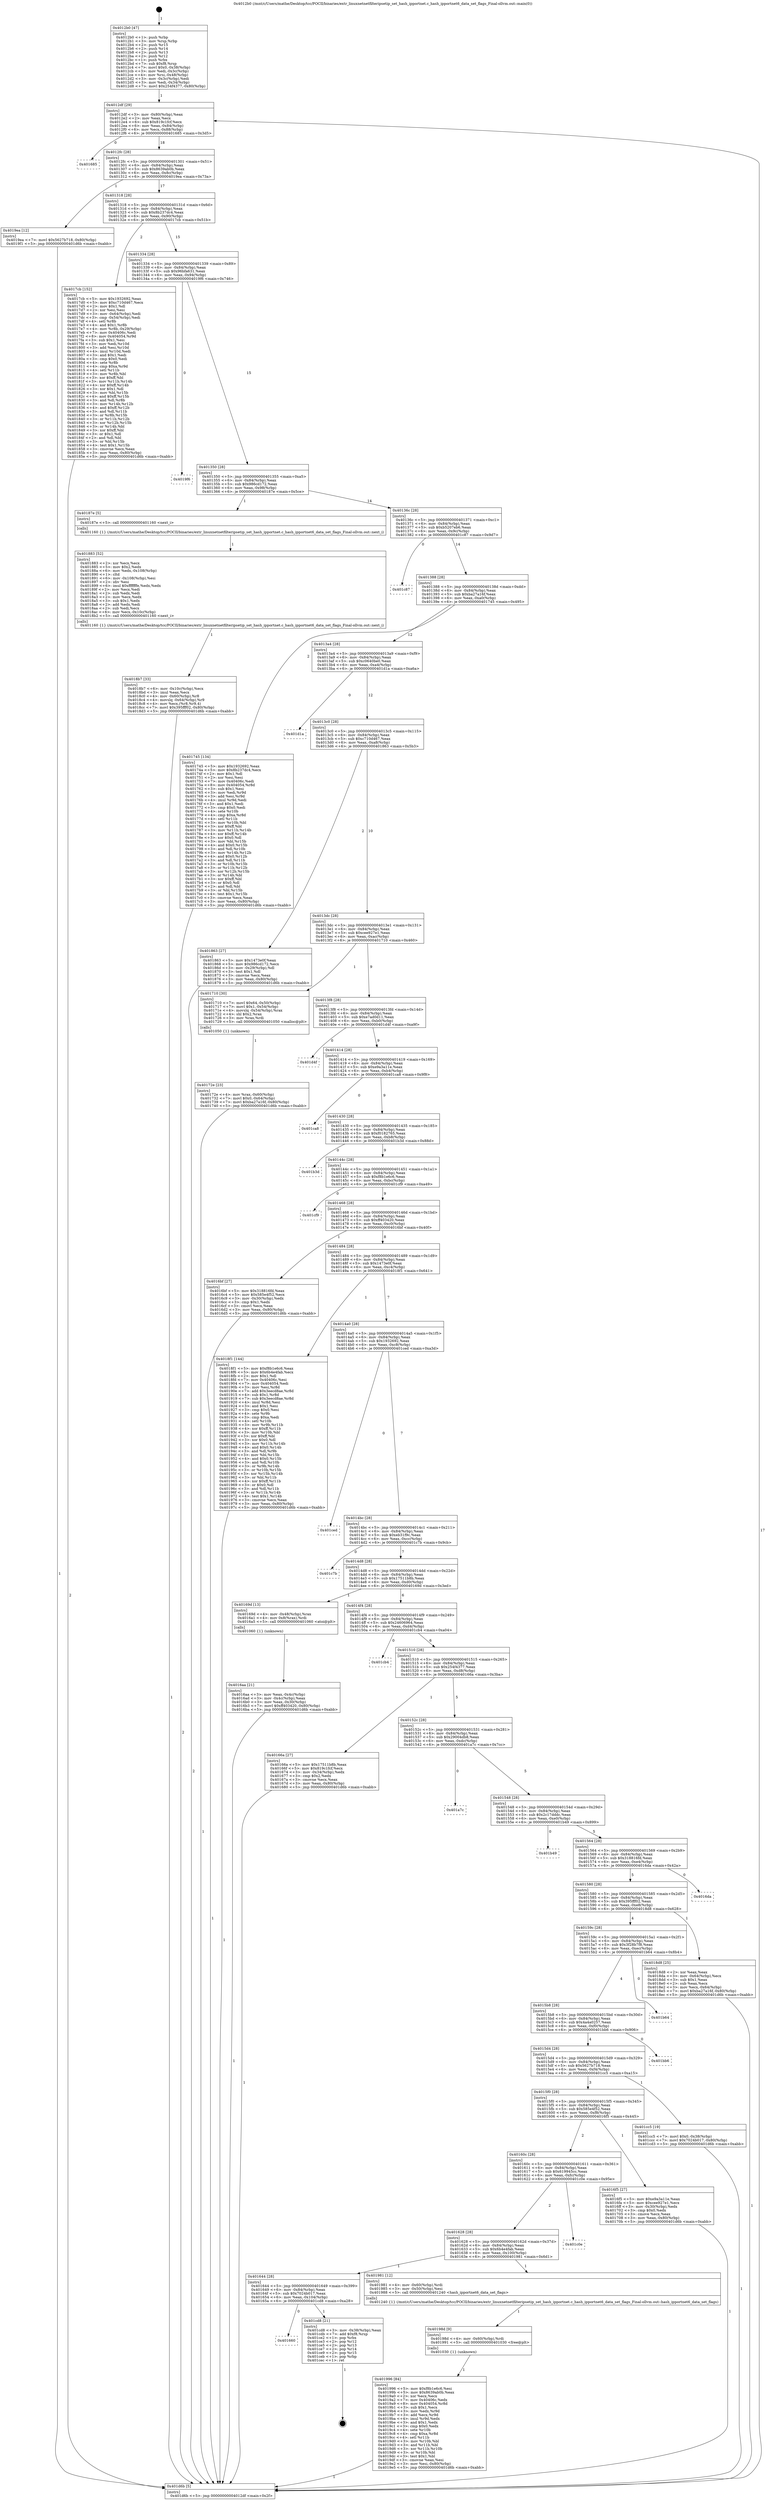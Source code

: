 digraph "0x4012b0" {
  label = "0x4012b0 (/mnt/c/Users/mathe/Desktop/tcc/POCII/binaries/extr_linuxnetnetfilteripsetip_set_hash_ipportnet.c_hash_ipportnet6_data_set_flags_Final-ollvm.out::main(0))"
  labelloc = "t"
  node[shape=record]

  Entry [label="",width=0.3,height=0.3,shape=circle,fillcolor=black,style=filled]
  "0x4012df" [label="{
     0x4012df [29]\l
     | [instrs]\l
     &nbsp;&nbsp;0x4012df \<+3\>: mov -0x80(%rbp),%eax\l
     &nbsp;&nbsp;0x4012e2 \<+2\>: mov %eax,%ecx\l
     &nbsp;&nbsp;0x4012e4 \<+6\>: sub $0x819c1fcf,%ecx\l
     &nbsp;&nbsp;0x4012ea \<+6\>: mov %eax,-0x84(%rbp)\l
     &nbsp;&nbsp;0x4012f0 \<+6\>: mov %ecx,-0x88(%rbp)\l
     &nbsp;&nbsp;0x4012f6 \<+6\>: je 0000000000401685 \<main+0x3d5\>\l
  }"]
  "0x401685" [label="{
     0x401685\l
  }", style=dashed]
  "0x4012fc" [label="{
     0x4012fc [28]\l
     | [instrs]\l
     &nbsp;&nbsp;0x4012fc \<+5\>: jmp 0000000000401301 \<main+0x51\>\l
     &nbsp;&nbsp;0x401301 \<+6\>: mov -0x84(%rbp),%eax\l
     &nbsp;&nbsp;0x401307 \<+5\>: sub $0x8639ab0b,%eax\l
     &nbsp;&nbsp;0x40130c \<+6\>: mov %eax,-0x8c(%rbp)\l
     &nbsp;&nbsp;0x401312 \<+6\>: je 00000000004019ea \<main+0x73a\>\l
  }"]
  Exit [label="",width=0.3,height=0.3,shape=circle,fillcolor=black,style=filled,peripheries=2]
  "0x4019ea" [label="{
     0x4019ea [12]\l
     | [instrs]\l
     &nbsp;&nbsp;0x4019ea \<+7\>: movl $0x5627b718,-0x80(%rbp)\l
     &nbsp;&nbsp;0x4019f1 \<+5\>: jmp 0000000000401d6b \<main+0xabb\>\l
  }"]
  "0x401318" [label="{
     0x401318 [28]\l
     | [instrs]\l
     &nbsp;&nbsp;0x401318 \<+5\>: jmp 000000000040131d \<main+0x6d\>\l
     &nbsp;&nbsp;0x40131d \<+6\>: mov -0x84(%rbp),%eax\l
     &nbsp;&nbsp;0x401323 \<+5\>: sub $0x8b237dc4,%eax\l
     &nbsp;&nbsp;0x401328 \<+6\>: mov %eax,-0x90(%rbp)\l
     &nbsp;&nbsp;0x40132e \<+6\>: je 00000000004017cb \<main+0x51b\>\l
  }"]
  "0x401660" [label="{
     0x401660\l
  }", style=dashed]
  "0x4017cb" [label="{
     0x4017cb [152]\l
     | [instrs]\l
     &nbsp;&nbsp;0x4017cb \<+5\>: mov $0x1932692,%eax\l
     &nbsp;&nbsp;0x4017d0 \<+5\>: mov $0xc710d467,%ecx\l
     &nbsp;&nbsp;0x4017d5 \<+2\>: mov $0x1,%dl\l
     &nbsp;&nbsp;0x4017d7 \<+2\>: xor %esi,%esi\l
     &nbsp;&nbsp;0x4017d9 \<+3\>: mov -0x64(%rbp),%edi\l
     &nbsp;&nbsp;0x4017dc \<+3\>: cmp -0x54(%rbp),%edi\l
     &nbsp;&nbsp;0x4017df \<+4\>: setl %r8b\l
     &nbsp;&nbsp;0x4017e3 \<+4\>: and $0x1,%r8b\l
     &nbsp;&nbsp;0x4017e7 \<+4\>: mov %r8b,-0x29(%rbp)\l
     &nbsp;&nbsp;0x4017eb \<+7\>: mov 0x40406c,%edi\l
     &nbsp;&nbsp;0x4017f2 \<+8\>: mov 0x404054,%r9d\l
     &nbsp;&nbsp;0x4017fa \<+3\>: sub $0x1,%esi\l
     &nbsp;&nbsp;0x4017fd \<+3\>: mov %edi,%r10d\l
     &nbsp;&nbsp;0x401800 \<+3\>: add %esi,%r10d\l
     &nbsp;&nbsp;0x401803 \<+4\>: imul %r10d,%edi\l
     &nbsp;&nbsp;0x401807 \<+3\>: and $0x1,%edi\l
     &nbsp;&nbsp;0x40180a \<+3\>: cmp $0x0,%edi\l
     &nbsp;&nbsp;0x40180d \<+4\>: sete %r8b\l
     &nbsp;&nbsp;0x401811 \<+4\>: cmp $0xa,%r9d\l
     &nbsp;&nbsp;0x401815 \<+4\>: setl %r11b\l
     &nbsp;&nbsp;0x401819 \<+3\>: mov %r8b,%bl\l
     &nbsp;&nbsp;0x40181c \<+3\>: xor $0xff,%bl\l
     &nbsp;&nbsp;0x40181f \<+3\>: mov %r11b,%r14b\l
     &nbsp;&nbsp;0x401822 \<+4\>: xor $0xff,%r14b\l
     &nbsp;&nbsp;0x401826 \<+3\>: xor $0x1,%dl\l
     &nbsp;&nbsp;0x401829 \<+3\>: mov %bl,%r15b\l
     &nbsp;&nbsp;0x40182c \<+4\>: and $0xff,%r15b\l
     &nbsp;&nbsp;0x401830 \<+3\>: and %dl,%r8b\l
     &nbsp;&nbsp;0x401833 \<+3\>: mov %r14b,%r12b\l
     &nbsp;&nbsp;0x401836 \<+4\>: and $0xff,%r12b\l
     &nbsp;&nbsp;0x40183a \<+3\>: and %dl,%r11b\l
     &nbsp;&nbsp;0x40183d \<+3\>: or %r8b,%r15b\l
     &nbsp;&nbsp;0x401840 \<+3\>: or %r11b,%r12b\l
     &nbsp;&nbsp;0x401843 \<+3\>: xor %r12b,%r15b\l
     &nbsp;&nbsp;0x401846 \<+3\>: or %r14b,%bl\l
     &nbsp;&nbsp;0x401849 \<+3\>: xor $0xff,%bl\l
     &nbsp;&nbsp;0x40184c \<+3\>: or $0x1,%dl\l
     &nbsp;&nbsp;0x40184f \<+2\>: and %dl,%bl\l
     &nbsp;&nbsp;0x401851 \<+3\>: or %bl,%r15b\l
     &nbsp;&nbsp;0x401854 \<+4\>: test $0x1,%r15b\l
     &nbsp;&nbsp;0x401858 \<+3\>: cmovne %ecx,%eax\l
     &nbsp;&nbsp;0x40185b \<+3\>: mov %eax,-0x80(%rbp)\l
     &nbsp;&nbsp;0x40185e \<+5\>: jmp 0000000000401d6b \<main+0xabb\>\l
  }"]
  "0x401334" [label="{
     0x401334 [28]\l
     | [instrs]\l
     &nbsp;&nbsp;0x401334 \<+5\>: jmp 0000000000401339 \<main+0x89\>\l
     &nbsp;&nbsp;0x401339 \<+6\>: mov -0x84(%rbp),%eax\l
     &nbsp;&nbsp;0x40133f \<+5\>: sub $0x96bfa631,%eax\l
     &nbsp;&nbsp;0x401344 \<+6\>: mov %eax,-0x94(%rbp)\l
     &nbsp;&nbsp;0x40134a \<+6\>: je 00000000004019f6 \<main+0x746\>\l
  }"]
  "0x401cd8" [label="{
     0x401cd8 [21]\l
     | [instrs]\l
     &nbsp;&nbsp;0x401cd8 \<+3\>: mov -0x38(%rbp),%eax\l
     &nbsp;&nbsp;0x401cdb \<+7\>: add $0xf8,%rsp\l
     &nbsp;&nbsp;0x401ce2 \<+1\>: pop %rbx\l
     &nbsp;&nbsp;0x401ce3 \<+2\>: pop %r12\l
     &nbsp;&nbsp;0x401ce5 \<+2\>: pop %r13\l
     &nbsp;&nbsp;0x401ce7 \<+2\>: pop %r14\l
     &nbsp;&nbsp;0x401ce9 \<+2\>: pop %r15\l
     &nbsp;&nbsp;0x401ceb \<+1\>: pop %rbp\l
     &nbsp;&nbsp;0x401cec \<+1\>: ret\l
  }"]
  "0x4019f6" [label="{
     0x4019f6\l
  }", style=dashed]
  "0x401350" [label="{
     0x401350 [28]\l
     | [instrs]\l
     &nbsp;&nbsp;0x401350 \<+5\>: jmp 0000000000401355 \<main+0xa5\>\l
     &nbsp;&nbsp;0x401355 \<+6\>: mov -0x84(%rbp),%eax\l
     &nbsp;&nbsp;0x40135b \<+5\>: sub $0x986cd172,%eax\l
     &nbsp;&nbsp;0x401360 \<+6\>: mov %eax,-0x98(%rbp)\l
     &nbsp;&nbsp;0x401366 \<+6\>: je 000000000040187e \<main+0x5ce\>\l
  }"]
  "0x401996" [label="{
     0x401996 [84]\l
     | [instrs]\l
     &nbsp;&nbsp;0x401996 \<+5\>: mov $0xf8b1e6c6,%esi\l
     &nbsp;&nbsp;0x40199b \<+5\>: mov $0x8639ab0b,%eax\l
     &nbsp;&nbsp;0x4019a0 \<+2\>: xor %ecx,%ecx\l
     &nbsp;&nbsp;0x4019a2 \<+7\>: mov 0x40406c,%edx\l
     &nbsp;&nbsp;0x4019a9 \<+8\>: mov 0x404054,%r8d\l
     &nbsp;&nbsp;0x4019b1 \<+3\>: sub $0x1,%ecx\l
     &nbsp;&nbsp;0x4019b4 \<+3\>: mov %edx,%r9d\l
     &nbsp;&nbsp;0x4019b7 \<+3\>: add %ecx,%r9d\l
     &nbsp;&nbsp;0x4019ba \<+4\>: imul %r9d,%edx\l
     &nbsp;&nbsp;0x4019be \<+3\>: and $0x1,%edx\l
     &nbsp;&nbsp;0x4019c1 \<+3\>: cmp $0x0,%edx\l
     &nbsp;&nbsp;0x4019c4 \<+4\>: sete %r10b\l
     &nbsp;&nbsp;0x4019c8 \<+4\>: cmp $0xa,%r8d\l
     &nbsp;&nbsp;0x4019cc \<+4\>: setl %r11b\l
     &nbsp;&nbsp;0x4019d0 \<+3\>: mov %r10b,%bl\l
     &nbsp;&nbsp;0x4019d3 \<+3\>: and %r11b,%bl\l
     &nbsp;&nbsp;0x4019d6 \<+3\>: xor %r11b,%r10b\l
     &nbsp;&nbsp;0x4019d9 \<+3\>: or %r10b,%bl\l
     &nbsp;&nbsp;0x4019dc \<+3\>: test $0x1,%bl\l
     &nbsp;&nbsp;0x4019df \<+3\>: cmovne %eax,%esi\l
     &nbsp;&nbsp;0x4019e2 \<+3\>: mov %esi,-0x80(%rbp)\l
     &nbsp;&nbsp;0x4019e5 \<+5\>: jmp 0000000000401d6b \<main+0xabb\>\l
  }"]
  "0x40187e" [label="{
     0x40187e [5]\l
     | [instrs]\l
     &nbsp;&nbsp;0x40187e \<+5\>: call 0000000000401160 \<next_i\>\l
     | [calls]\l
     &nbsp;&nbsp;0x401160 \{1\} (/mnt/c/Users/mathe/Desktop/tcc/POCII/binaries/extr_linuxnetnetfilteripsetip_set_hash_ipportnet.c_hash_ipportnet6_data_set_flags_Final-ollvm.out::next_i)\l
  }"]
  "0x40136c" [label="{
     0x40136c [28]\l
     | [instrs]\l
     &nbsp;&nbsp;0x40136c \<+5\>: jmp 0000000000401371 \<main+0xc1\>\l
     &nbsp;&nbsp;0x401371 \<+6\>: mov -0x84(%rbp),%eax\l
     &nbsp;&nbsp;0x401377 \<+5\>: sub $0xb5207eb6,%eax\l
     &nbsp;&nbsp;0x40137c \<+6\>: mov %eax,-0x9c(%rbp)\l
     &nbsp;&nbsp;0x401382 \<+6\>: je 0000000000401c87 \<main+0x9d7\>\l
  }"]
  "0x40198d" [label="{
     0x40198d [9]\l
     | [instrs]\l
     &nbsp;&nbsp;0x40198d \<+4\>: mov -0x60(%rbp),%rdi\l
     &nbsp;&nbsp;0x401991 \<+5\>: call 0000000000401030 \<free@plt\>\l
     | [calls]\l
     &nbsp;&nbsp;0x401030 \{1\} (unknown)\l
  }"]
  "0x401c87" [label="{
     0x401c87\l
  }", style=dashed]
  "0x401388" [label="{
     0x401388 [28]\l
     | [instrs]\l
     &nbsp;&nbsp;0x401388 \<+5\>: jmp 000000000040138d \<main+0xdd\>\l
     &nbsp;&nbsp;0x40138d \<+6\>: mov -0x84(%rbp),%eax\l
     &nbsp;&nbsp;0x401393 \<+5\>: sub $0xba27a16f,%eax\l
     &nbsp;&nbsp;0x401398 \<+6\>: mov %eax,-0xa0(%rbp)\l
     &nbsp;&nbsp;0x40139e \<+6\>: je 0000000000401745 \<main+0x495\>\l
  }"]
  "0x401644" [label="{
     0x401644 [28]\l
     | [instrs]\l
     &nbsp;&nbsp;0x401644 \<+5\>: jmp 0000000000401649 \<main+0x399\>\l
     &nbsp;&nbsp;0x401649 \<+6\>: mov -0x84(%rbp),%eax\l
     &nbsp;&nbsp;0x40164f \<+5\>: sub $0x7024b017,%eax\l
     &nbsp;&nbsp;0x401654 \<+6\>: mov %eax,-0x104(%rbp)\l
     &nbsp;&nbsp;0x40165a \<+6\>: je 0000000000401cd8 \<main+0xa28\>\l
  }"]
  "0x401745" [label="{
     0x401745 [134]\l
     | [instrs]\l
     &nbsp;&nbsp;0x401745 \<+5\>: mov $0x1932692,%eax\l
     &nbsp;&nbsp;0x40174a \<+5\>: mov $0x8b237dc4,%ecx\l
     &nbsp;&nbsp;0x40174f \<+2\>: mov $0x1,%dl\l
     &nbsp;&nbsp;0x401751 \<+2\>: xor %esi,%esi\l
     &nbsp;&nbsp;0x401753 \<+7\>: mov 0x40406c,%edi\l
     &nbsp;&nbsp;0x40175a \<+8\>: mov 0x404054,%r8d\l
     &nbsp;&nbsp;0x401762 \<+3\>: sub $0x1,%esi\l
     &nbsp;&nbsp;0x401765 \<+3\>: mov %edi,%r9d\l
     &nbsp;&nbsp;0x401768 \<+3\>: add %esi,%r9d\l
     &nbsp;&nbsp;0x40176b \<+4\>: imul %r9d,%edi\l
     &nbsp;&nbsp;0x40176f \<+3\>: and $0x1,%edi\l
     &nbsp;&nbsp;0x401772 \<+3\>: cmp $0x0,%edi\l
     &nbsp;&nbsp;0x401775 \<+4\>: sete %r10b\l
     &nbsp;&nbsp;0x401779 \<+4\>: cmp $0xa,%r8d\l
     &nbsp;&nbsp;0x40177d \<+4\>: setl %r11b\l
     &nbsp;&nbsp;0x401781 \<+3\>: mov %r10b,%bl\l
     &nbsp;&nbsp;0x401784 \<+3\>: xor $0xff,%bl\l
     &nbsp;&nbsp;0x401787 \<+3\>: mov %r11b,%r14b\l
     &nbsp;&nbsp;0x40178a \<+4\>: xor $0xff,%r14b\l
     &nbsp;&nbsp;0x40178e \<+3\>: xor $0x0,%dl\l
     &nbsp;&nbsp;0x401791 \<+3\>: mov %bl,%r15b\l
     &nbsp;&nbsp;0x401794 \<+4\>: and $0x0,%r15b\l
     &nbsp;&nbsp;0x401798 \<+3\>: and %dl,%r10b\l
     &nbsp;&nbsp;0x40179b \<+3\>: mov %r14b,%r12b\l
     &nbsp;&nbsp;0x40179e \<+4\>: and $0x0,%r12b\l
     &nbsp;&nbsp;0x4017a2 \<+3\>: and %dl,%r11b\l
     &nbsp;&nbsp;0x4017a5 \<+3\>: or %r10b,%r15b\l
     &nbsp;&nbsp;0x4017a8 \<+3\>: or %r11b,%r12b\l
     &nbsp;&nbsp;0x4017ab \<+3\>: xor %r12b,%r15b\l
     &nbsp;&nbsp;0x4017ae \<+3\>: or %r14b,%bl\l
     &nbsp;&nbsp;0x4017b1 \<+3\>: xor $0xff,%bl\l
     &nbsp;&nbsp;0x4017b4 \<+3\>: or $0x0,%dl\l
     &nbsp;&nbsp;0x4017b7 \<+2\>: and %dl,%bl\l
     &nbsp;&nbsp;0x4017b9 \<+3\>: or %bl,%r15b\l
     &nbsp;&nbsp;0x4017bc \<+4\>: test $0x1,%r15b\l
     &nbsp;&nbsp;0x4017c0 \<+3\>: cmovne %ecx,%eax\l
     &nbsp;&nbsp;0x4017c3 \<+3\>: mov %eax,-0x80(%rbp)\l
     &nbsp;&nbsp;0x4017c6 \<+5\>: jmp 0000000000401d6b \<main+0xabb\>\l
  }"]
  "0x4013a4" [label="{
     0x4013a4 [28]\l
     | [instrs]\l
     &nbsp;&nbsp;0x4013a4 \<+5\>: jmp 00000000004013a9 \<main+0xf9\>\l
     &nbsp;&nbsp;0x4013a9 \<+6\>: mov -0x84(%rbp),%eax\l
     &nbsp;&nbsp;0x4013af \<+5\>: sub $0xc0640be0,%eax\l
     &nbsp;&nbsp;0x4013b4 \<+6\>: mov %eax,-0xa4(%rbp)\l
     &nbsp;&nbsp;0x4013ba \<+6\>: je 0000000000401d1a \<main+0xa6a\>\l
  }"]
  "0x401981" [label="{
     0x401981 [12]\l
     | [instrs]\l
     &nbsp;&nbsp;0x401981 \<+4\>: mov -0x60(%rbp),%rdi\l
     &nbsp;&nbsp;0x401985 \<+3\>: mov -0x50(%rbp),%esi\l
     &nbsp;&nbsp;0x401988 \<+5\>: call 0000000000401240 \<hash_ipportnet6_data_set_flags\>\l
     | [calls]\l
     &nbsp;&nbsp;0x401240 \{1\} (/mnt/c/Users/mathe/Desktop/tcc/POCII/binaries/extr_linuxnetnetfilteripsetip_set_hash_ipportnet.c_hash_ipportnet6_data_set_flags_Final-ollvm.out::hash_ipportnet6_data_set_flags)\l
  }"]
  "0x401d1a" [label="{
     0x401d1a\l
  }", style=dashed]
  "0x4013c0" [label="{
     0x4013c0 [28]\l
     | [instrs]\l
     &nbsp;&nbsp;0x4013c0 \<+5\>: jmp 00000000004013c5 \<main+0x115\>\l
     &nbsp;&nbsp;0x4013c5 \<+6\>: mov -0x84(%rbp),%eax\l
     &nbsp;&nbsp;0x4013cb \<+5\>: sub $0xc710d467,%eax\l
     &nbsp;&nbsp;0x4013d0 \<+6\>: mov %eax,-0xa8(%rbp)\l
     &nbsp;&nbsp;0x4013d6 \<+6\>: je 0000000000401863 \<main+0x5b3\>\l
  }"]
  "0x401628" [label="{
     0x401628 [28]\l
     | [instrs]\l
     &nbsp;&nbsp;0x401628 \<+5\>: jmp 000000000040162d \<main+0x37d\>\l
     &nbsp;&nbsp;0x40162d \<+6\>: mov -0x84(%rbp),%eax\l
     &nbsp;&nbsp;0x401633 \<+5\>: sub $0x6b4e4fab,%eax\l
     &nbsp;&nbsp;0x401638 \<+6\>: mov %eax,-0x100(%rbp)\l
     &nbsp;&nbsp;0x40163e \<+6\>: je 0000000000401981 \<main+0x6d1\>\l
  }"]
  "0x401863" [label="{
     0x401863 [27]\l
     | [instrs]\l
     &nbsp;&nbsp;0x401863 \<+5\>: mov $0x1473e0f,%eax\l
     &nbsp;&nbsp;0x401868 \<+5\>: mov $0x986cd172,%ecx\l
     &nbsp;&nbsp;0x40186d \<+3\>: mov -0x29(%rbp),%dl\l
     &nbsp;&nbsp;0x401870 \<+3\>: test $0x1,%dl\l
     &nbsp;&nbsp;0x401873 \<+3\>: cmovne %ecx,%eax\l
     &nbsp;&nbsp;0x401876 \<+3\>: mov %eax,-0x80(%rbp)\l
     &nbsp;&nbsp;0x401879 \<+5\>: jmp 0000000000401d6b \<main+0xabb\>\l
  }"]
  "0x4013dc" [label="{
     0x4013dc [28]\l
     | [instrs]\l
     &nbsp;&nbsp;0x4013dc \<+5\>: jmp 00000000004013e1 \<main+0x131\>\l
     &nbsp;&nbsp;0x4013e1 \<+6\>: mov -0x84(%rbp),%eax\l
     &nbsp;&nbsp;0x4013e7 \<+5\>: sub $0xcee927e1,%eax\l
     &nbsp;&nbsp;0x4013ec \<+6\>: mov %eax,-0xac(%rbp)\l
     &nbsp;&nbsp;0x4013f2 \<+6\>: je 0000000000401710 \<main+0x460\>\l
  }"]
  "0x401c0e" [label="{
     0x401c0e\l
  }", style=dashed]
  "0x401710" [label="{
     0x401710 [30]\l
     | [instrs]\l
     &nbsp;&nbsp;0x401710 \<+7\>: movl $0x64,-0x50(%rbp)\l
     &nbsp;&nbsp;0x401717 \<+7\>: movl $0x1,-0x54(%rbp)\l
     &nbsp;&nbsp;0x40171e \<+4\>: movslq -0x54(%rbp),%rax\l
     &nbsp;&nbsp;0x401722 \<+4\>: shl $0x2,%rax\l
     &nbsp;&nbsp;0x401726 \<+3\>: mov %rax,%rdi\l
     &nbsp;&nbsp;0x401729 \<+5\>: call 0000000000401050 \<malloc@plt\>\l
     | [calls]\l
     &nbsp;&nbsp;0x401050 \{1\} (unknown)\l
  }"]
  "0x4013f8" [label="{
     0x4013f8 [28]\l
     | [instrs]\l
     &nbsp;&nbsp;0x4013f8 \<+5\>: jmp 00000000004013fd \<main+0x14d\>\l
     &nbsp;&nbsp;0x4013fd \<+6\>: mov -0x84(%rbp),%eax\l
     &nbsp;&nbsp;0x401403 \<+5\>: sub $0xe7ad0d11,%eax\l
     &nbsp;&nbsp;0x401408 \<+6\>: mov %eax,-0xb0(%rbp)\l
     &nbsp;&nbsp;0x40140e \<+6\>: je 0000000000401d4f \<main+0xa9f\>\l
  }"]
  "0x4018b7" [label="{
     0x4018b7 [33]\l
     | [instrs]\l
     &nbsp;&nbsp;0x4018b7 \<+6\>: mov -0x10c(%rbp),%ecx\l
     &nbsp;&nbsp;0x4018bd \<+3\>: imul %eax,%ecx\l
     &nbsp;&nbsp;0x4018c0 \<+4\>: mov -0x60(%rbp),%r8\l
     &nbsp;&nbsp;0x4018c4 \<+4\>: movslq -0x64(%rbp),%r9\l
     &nbsp;&nbsp;0x4018c8 \<+4\>: mov %ecx,(%r8,%r9,4)\l
     &nbsp;&nbsp;0x4018cc \<+7\>: movl $0x395fff02,-0x80(%rbp)\l
     &nbsp;&nbsp;0x4018d3 \<+5\>: jmp 0000000000401d6b \<main+0xabb\>\l
  }"]
  "0x401d4f" [label="{
     0x401d4f\l
  }", style=dashed]
  "0x401414" [label="{
     0x401414 [28]\l
     | [instrs]\l
     &nbsp;&nbsp;0x401414 \<+5\>: jmp 0000000000401419 \<main+0x169\>\l
     &nbsp;&nbsp;0x401419 \<+6\>: mov -0x84(%rbp),%eax\l
     &nbsp;&nbsp;0x40141f \<+5\>: sub $0xe9a3a11e,%eax\l
     &nbsp;&nbsp;0x401424 \<+6\>: mov %eax,-0xb4(%rbp)\l
     &nbsp;&nbsp;0x40142a \<+6\>: je 0000000000401ca8 \<main+0x9f8\>\l
  }"]
  "0x401883" [label="{
     0x401883 [52]\l
     | [instrs]\l
     &nbsp;&nbsp;0x401883 \<+2\>: xor %ecx,%ecx\l
     &nbsp;&nbsp;0x401885 \<+5\>: mov $0x2,%edx\l
     &nbsp;&nbsp;0x40188a \<+6\>: mov %edx,-0x108(%rbp)\l
     &nbsp;&nbsp;0x401890 \<+1\>: cltd\l
     &nbsp;&nbsp;0x401891 \<+6\>: mov -0x108(%rbp),%esi\l
     &nbsp;&nbsp;0x401897 \<+2\>: idiv %esi\l
     &nbsp;&nbsp;0x401899 \<+6\>: imul $0xfffffffe,%edx,%edx\l
     &nbsp;&nbsp;0x40189f \<+2\>: mov %ecx,%edi\l
     &nbsp;&nbsp;0x4018a1 \<+2\>: sub %edx,%edi\l
     &nbsp;&nbsp;0x4018a3 \<+2\>: mov %ecx,%edx\l
     &nbsp;&nbsp;0x4018a5 \<+3\>: sub $0x1,%edx\l
     &nbsp;&nbsp;0x4018a8 \<+2\>: add %edx,%edi\l
     &nbsp;&nbsp;0x4018aa \<+2\>: sub %edi,%ecx\l
     &nbsp;&nbsp;0x4018ac \<+6\>: mov %ecx,-0x10c(%rbp)\l
     &nbsp;&nbsp;0x4018b2 \<+5\>: call 0000000000401160 \<next_i\>\l
     | [calls]\l
     &nbsp;&nbsp;0x401160 \{1\} (/mnt/c/Users/mathe/Desktop/tcc/POCII/binaries/extr_linuxnetnetfilteripsetip_set_hash_ipportnet.c_hash_ipportnet6_data_set_flags_Final-ollvm.out::next_i)\l
  }"]
  "0x401ca8" [label="{
     0x401ca8\l
  }", style=dashed]
  "0x401430" [label="{
     0x401430 [28]\l
     | [instrs]\l
     &nbsp;&nbsp;0x401430 \<+5\>: jmp 0000000000401435 \<main+0x185\>\l
     &nbsp;&nbsp;0x401435 \<+6\>: mov -0x84(%rbp),%eax\l
     &nbsp;&nbsp;0x40143b \<+5\>: sub $0xf0182765,%eax\l
     &nbsp;&nbsp;0x401440 \<+6\>: mov %eax,-0xb8(%rbp)\l
     &nbsp;&nbsp;0x401446 \<+6\>: je 0000000000401b3d \<main+0x88d\>\l
  }"]
  "0x40172e" [label="{
     0x40172e [23]\l
     | [instrs]\l
     &nbsp;&nbsp;0x40172e \<+4\>: mov %rax,-0x60(%rbp)\l
     &nbsp;&nbsp;0x401732 \<+7\>: movl $0x0,-0x64(%rbp)\l
     &nbsp;&nbsp;0x401739 \<+7\>: movl $0xba27a16f,-0x80(%rbp)\l
     &nbsp;&nbsp;0x401740 \<+5\>: jmp 0000000000401d6b \<main+0xabb\>\l
  }"]
  "0x401b3d" [label="{
     0x401b3d\l
  }", style=dashed]
  "0x40144c" [label="{
     0x40144c [28]\l
     | [instrs]\l
     &nbsp;&nbsp;0x40144c \<+5\>: jmp 0000000000401451 \<main+0x1a1\>\l
     &nbsp;&nbsp;0x401451 \<+6\>: mov -0x84(%rbp),%eax\l
     &nbsp;&nbsp;0x401457 \<+5\>: sub $0xf8b1e6c6,%eax\l
     &nbsp;&nbsp;0x40145c \<+6\>: mov %eax,-0xbc(%rbp)\l
     &nbsp;&nbsp;0x401462 \<+6\>: je 0000000000401cf9 \<main+0xa49\>\l
  }"]
  "0x40160c" [label="{
     0x40160c [28]\l
     | [instrs]\l
     &nbsp;&nbsp;0x40160c \<+5\>: jmp 0000000000401611 \<main+0x361\>\l
     &nbsp;&nbsp;0x401611 \<+6\>: mov -0x84(%rbp),%eax\l
     &nbsp;&nbsp;0x401617 \<+5\>: sub $0x619945cc,%eax\l
     &nbsp;&nbsp;0x40161c \<+6\>: mov %eax,-0xfc(%rbp)\l
     &nbsp;&nbsp;0x401622 \<+6\>: je 0000000000401c0e \<main+0x95e\>\l
  }"]
  "0x401cf9" [label="{
     0x401cf9\l
  }", style=dashed]
  "0x401468" [label="{
     0x401468 [28]\l
     | [instrs]\l
     &nbsp;&nbsp;0x401468 \<+5\>: jmp 000000000040146d \<main+0x1bd\>\l
     &nbsp;&nbsp;0x40146d \<+6\>: mov -0x84(%rbp),%eax\l
     &nbsp;&nbsp;0x401473 \<+5\>: sub $0xff403420,%eax\l
     &nbsp;&nbsp;0x401478 \<+6\>: mov %eax,-0xc0(%rbp)\l
     &nbsp;&nbsp;0x40147e \<+6\>: je 00000000004016bf \<main+0x40f\>\l
  }"]
  "0x4016f5" [label="{
     0x4016f5 [27]\l
     | [instrs]\l
     &nbsp;&nbsp;0x4016f5 \<+5\>: mov $0xe9a3a11e,%eax\l
     &nbsp;&nbsp;0x4016fa \<+5\>: mov $0xcee927e1,%ecx\l
     &nbsp;&nbsp;0x4016ff \<+3\>: mov -0x30(%rbp),%edx\l
     &nbsp;&nbsp;0x401702 \<+3\>: cmp $0x0,%edx\l
     &nbsp;&nbsp;0x401705 \<+3\>: cmove %ecx,%eax\l
     &nbsp;&nbsp;0x401708 \<+3\>: mov %eax,-0x80(%rbp)\l
     &nbsp;&nbsp;0x40170b \<+5\>: jmp 0000000000401d6b \<main+0xabb\>\l
  }"]
  "0x4016bf" [label="{
     0x4016bf [27]\l
     | [instrs]\l
     &nbsp;&nbsp;0x4016bf \<+5\>: mov $0x318816fd,%eax\l
     &nbsp;&nbsp;0x4016c4 \<+5\>: mov $0x585e4f52,%ecx\l
     &nbsp;&nbsp;0x4016c9 \<+3\>: mov -0x30(%rbp),%edx\l
     &nbsp;&nbsp;0x4016cc \<+3\>: cmp $0x1,%edx\l
     &nbsp;&nbsp;0x4016cf \<+3\>: cmovl %ecx,%eax\l
     &nbsp;&nbsp;0x4016d2 \<+3\>: mov %eax,-0x80(%rbp)\l
     &nbsp;&nbsp;0x4016d5 \<+5\>: jmp 0000000000401d6b \<main+0xabb\>\l
  }"]
  "0x401484" [label="{
     0x401484 [28]\l
     | [instrs]\l
     &nbsp;&nbsp;0x401484 \<+5\>: jmp 0000000000401489 \<main+0x1d9\>\l
     &nbsp;&nbsp;0x401489 \<+6\>: mov -0x84(%rbp),%eax\l
     &nbsp;&nbsp;0x40148f \<+5\>: sub $0x1473e0f,%eax\l
     &nbsp;&nbsp;0x401494 \<+6\>: mov %eax,-0xc4(%rbp)\l
     &nbsp;&nbsp;0x40149a \<+6\>: je 00000000004018f1 \<main+0x641\>\l
  }"]
  "0x4015f0" [label="{
     0x4015f0 [28]\l
     | [instrs]\l
     &nbsp;&nbsp;0x4015f0 \<+5\>: jmp 00000000004015f5 \<main+0x345\>\l
     &nbsp;&nbsp;0x4015f5 \<+6\>: mov -0x84(%rbp),%eax\l
     &nbsp;&nbsp;0x4015fb \<+5\>: sub $0x585e4f52,%eax\l
     &nbsp;&nbsp;0x401600 \<+6\>: mov %eax,-0xf8(%rbp)\l
     &nbsp;&nbsp;0x401606 \<+6\>: je 00000000004016f5 \<main+0x445\>\l
  }"]
  "0x4018f1" [label="{
     0x4018f1 [144]\l
     | [instrs]\l
     &nbsp;&nbsp;0x4018f1 \<+5\>: mov $0xf8b1e6c6,%eax\l
     &nbsp;&nbsp;0x4018f6 \<+5\>: mov $0x6b4e4fab,%ecx\l
     &nbsp;&nbsp;0x4018fb \<+2\>: mov $0x1,%dl\l
     &nbsp;&nbsp;0x4018fd \<+7\>: mov 0x40406c,%esi\l
     &nbsp;&nbsp;0x401904 \<+7\>: mov 0x404054,%edi\l
     &nbsp;&nbsp;0x40190b \<+3\>: mov %esi,%r8d\l
     &nbsp;&nbsp;0x40190e \<+7\>: add $0x3eecd8ae,%r8d\l
     &nbsp;&nbsp;0x401915 \<+4\>: sub $0x1,%r8d\l
     &nbsp;&nbsp;0x401919 \<+7\>: sub $0x3eecd8ae,%r8d\l
     &nbsp;&nbsp;0x401920 \<+4\>: imul %r8d,%esi\l
     &nbsp;&nbsp;0x401924 \<+3\>: and $0x1,%esi\l
     &nbsp;&nbsp;0x401927 \<+3\>: cmp $0x0,%esi\l
     &nbsp;&nbsp;0x40192a \<+4\>: sete %r9b\l
     &nbsp;&nbsp;0x40192e \<+3\>: cmp $0xa,%edi\l
     &nbsp;&nbsp;0x401931 \<+4\>: setl %r10b\l
     &nbsp;&nbsp;0x401935 \<+3\>: mov %r9b,%r11b\l
     &nbsp;&nbsp;0x401938 \<+4\>: xor $0xff,%r11b\l
     &nbsp;&nbsp;0x40193c \<+3\>: mov %r10b,%bl\l
     &nbsp;&nbsp;0x40193f \<+3\>: xor $0xff,%bl\l
     &nbsp;&nbsp;0x401942 \<+3\>: xor $0x0,%dl\l
     &nbsp;&nbsp;0x401945 \<+3\>: mov %r11b,%r14b\l
     &nbsp;&nbsp;0x401948 \<+4\>: and $0x0,%r14b\l
     &nbsp;&nbsp;0x40194c \<+3\>: and %dl,%r9b\l
     &nbsp;&nbsp;0x40194f \<+3\>: mov %bl,%r15b\l
     &nbsp;&nbsp;0x401952 \<+4\>: and $0x0,%r15b\l
     &nbsp;&nbsp;0x401956 \<+3\>: and %dl,%r10b\l
     &nbsp;&nbsp;0x401959 \<+3\>: or %r9b,%r14b\l
     &nbsp;&nbsp;0x40195c \<+3\>: or %r10b,%r15b\l
     &nbsp;&nbsp;0x40195f \<+3\>: xor %r15b,%r14b\l
     &nbsp;&nbsp;0x401962 \<+3\>: or %bl,%r11b\l
     &nbsp;&nbsp;0x401965 \<+4\>: xor $0xff,%r11b\l
     &nbsp;&nbsp;0x401969 \<+3\>: or $0x0,%dl\l
     &nbsp;&nbsp;0x40196c \<+3\>: and %dl,%r11b\l
     &nbsp;&nbsp;0x40196f \<+3\>: or %r11b,%r14b\l
     &nbsp;&nbsp;0x401972 \<+4\>: test $0x1,%r14b\l
     &nbsp;&nbsp;0x401976 \<+3\>: cmovne %ecx,%eax\l
     &nbsp;&nbsp;0x401979 \<+3\>: mov %eax,-0x80(%rbp)\l
     &nbsp;&nbsp;0x40197c \<+5\>: jmp 0000000000401d6b \<main+0xabb\>\l
  }"]
  "0x4014a0" [label="{
     0x4014a0 [28]\l
     | [instrs]\l
     &nbsp;&nbsp;0x4014a0 \<+5\>: jmp 00000000004014a5 \<main+0x1f5\>\l
     &nbsp;&nbsp;0x4014a5 \<+6\>: mov -0x84(%rbp),%eax\l
     &nbsp;&nbsp;0x4014ab \<+5\>: sub $0x1932692,%eax\l
     &nbsp;&nbsp;0x4014b0 \<+6\>: mov %eax,-0xc8(%rbp)\l
     &nbsp;&nbsp;0x4014b6 \<+6\>: je 0000000000401ced \<main+0xa3d\>\l
  }"]
  "0x401cc5" [label="{
     0x401cc5 [19]\l
     | [instrs]\l
     &nbsp;&nbsp;0x401cc5 \<+7\>: movl $0x0,-0x38(%rbp)\l
     &nbsp;&nbsp;0x401ccc \<+7\>: movl $0x7024b017,-0x80(%rbp)\l
     &nbsp;&nbsp;0x401cd3 \<+5\>: jmp 0000000000401d6b \<main+0xabb\>\l
  }"]
  "0x401ced" [label="{
     0x401ced\l
  }", style=dashed]
  "0x4014bc" [label="{
     0x4014bc [28]\l
     | [instrs]\l
     &nbsp;&nbsp;0x4014bc \<+5\>: jmp 00000000004014c1 \<main+0x211\>\l
     &nbsp;&nbsp;0x4014c1 \<+6\>: mov -0x84(%rbp),%eax\l
     &nbsp;&nbsp;0x4014c7 \<+5\>: sub $0xeb31f9c,%eax\l
     &nbsp;&nbsp;0x4014cc \<+6\>: mov %eax,-0xcc(%rbp)\l
     &nbsp;&nbsp;0x4014d2 \<+6\>: je 0000000000401c7b \<main+0x9cb\>\l
  }"]
  "0x4015d4" [label="{
     0x4015d4 [28]\l
     | [instrs]\l
     &nbsp;&nbsp;0x4015d4 \<+5\>: jmp 00000000004015d9 \<main+0x329\>\l
     &nbsp;&nbsp;0x4015d9 \<+6\>: mov -0x84(%rbp),%eax\l
     &nbsp;&nbsp;0x4015df \<+5\>: sub $0x5627b718,%eax\l
     &nbsp;&nbsp;0x4015e4 \<+6\>: mov %eax,-0xf4(%rbp)\l
     &nbsp;&nbsp;0x4015ea \<+6\>: je 0000000000401cc5 \<main+0xa15\>\l
  }"]
  "0x401c7b" [label="{
     0x401c7b\l
  }", style=dashed]
  "0x4014d8" [label="{
     0x4014d8 [28]\l
     | [instrs]\l
     &nbsp;&nbsp;0x4014d8 \<+5\>: jmp 00000000004014dd \<main+0x22d\>\l
     &nbsp;&nbsp;0x4014dd \<+6\>: mov -0x84(%rbp),%eax\l
     &nbsp;&nbsp;0x4014e3 \<+5\>: sub $0x17511b8b,%eax\l
     &nbsp;&nbsp;0x4014e8 \<+6\>: mov %eax,-0xd0(%rbp)\l
     &nbsp;&nbsp;0x4014ee \<+6\>: je 000000000040169d \<main+0x3ed\>\l
  }"]
  "0x401bb6" [label="{
     0x401bb6\l
  }", style=dashed]
  "0x40169d" [label="{
     0x40169d [13]\l
     | [instrs]\l
     &nbsp;&nbsp;0x40169d \<+4\>: mov -0x48(%rbp),%rax\l
     &nbsp;&nbsp;0x4016a1 \<+4\>: mov 0x8(%rax),%rdi\l
     &nbsp;&nbsp;0x4016a5 \<+5\>: call 0000000000401060 \<atoi@plt\>\l
     | [calls]\l
     &nbsp;&nbsp;0x401060 \{1\} (unknown)\l
  }"]
  "0x4014f4" [label="{
     0x4014f4 [28]\l
     | [instrs]\l
     &nbsp;&nbsp;0x4014f4 \<+5\>: jmp 00000000004014f9 \<main+0x249\>\l
     &nbsp;&nbsp;0x4014f9 \<+6\>: mov -0x84(%rbp),%eax\l
     &nbsp;&nbsp;0x4014ff \<+5\>: sub $0x24606964,%eax\l
     &nbsp;&nbsp;0x401504 \<+6\>: mov %eax,-0xd4(%rbp)\l
     &nbsp;&nbsp;0x40150a \<+6\>: je 0000000000401cb4 \<main+0xa04\>\l
  }"]
  "0x4015b8" [label="{
     0x4015b8 [28]\l
     | [instrs]\l
     &nbsp;&nbsp;0x4015b8 \<+5\>: jmp 00000000004015bd \<main+0x30d\>\l
     &nbsp;&nbsp;0x4015bd \<+6\>: mov -0x84(%rbp),%eax\l
     &nbsp;&nbsp;0x4015c3 \<+5\>: sub $0x4a4a0257,%eax\l
     &nbsp;&nbsp;0x4015c8 \<+6\>: mov %eax,-0xf0(%rbp)\l
     &nbsp;&nbsp;0x4015ce \<+6\>: je 0000000000401bb6 \<main+0x906\>\l
  }"]
  "0x401cb4" [label="{
     0x401cb4\l
  }", style=dashed]
  "0x401510" [label="{
     0x401510 [28]\l
     | [instrs]\l
     &nbsp;&nbsp;0x401510 \<+5\>: jmp 0000000000401515 \<main+0x265\>\l
     &nbsp;&nbsp;0x401515 \<+6\>: mov -0x84(%rbp),%eax\l
     &nbsp;&nbsp;0x40151b \<+5\>: sub $0x254f4377,%eax\l
     &nbsp;&nbsp;0x401520 \<+6\>: mov %eax,-0xd8(%rbp)\l
     &nbsp;&nbsp;0x401526 \<+6\>: je 000000000040166a \<main+0x3ba\>\l
  }"]
  "0x401b64" [label="{
     0x401b64\l
  }", style=dashed]
  "0x40166a" [label="{
     0x40166a [27]\l
     | [instrs]\l
     &nbsp;&nbsp;0x40166a \<+5\>: mov $0x17511b8b,%eax\l
     &nbsp;&nbsp;0x40166f \<+5\>: mov $0x819c1fcf,%ecx\l
     &nbsp;&nbsp;0x401674 \<+3\>: mov -0x34(%rbp),%edx\l
     &nbsp;&nbsp;0x401677 \<+3\>: cmp $0x2,%edx\l
     &nbsp;&nbsp;0x40167a \<+3\>: cmovne %ecx,%eax\l
     &nbsp;&nbsp;0x40167d \<+3\>: mov %eax,-0x80(%rbp)\l
     &nbsp;&nbsp;0x401680 \<+5\>: jmp 0000000000401d6b \<main+0xabb\>\l
  }"]
  "0x40152c" [label="{
     0x40152c [28]\l
     | [instrs]\l
     &nbsp;&nbsp;0x40152c \<+5\>: jmp 0000000000401531 \<main+0x281\>\l
     &nbsp;&nbsp;0x401531 \<+6\>: mov -0x84(%rbp),%eax\l
     &nbsp;&nbsp;0x401537 \<+5\>: sub $0x29004db8,%eax\l
     &nbsp;&nbsp;0x40153c \<+6\>: mov %eax,-0xdc(%rbp)\l
     &nbsp;&nbsp;0x401542 \<+6\>: je 0000000000401a7c \<main+0x7cc\>\l
  }"]
  "0x401d6b" [label="{
     0x401d6b [5]\l
     | [instrs]\l
     &nbsp;&nbsp;0x401d6b \<+5\>: jmp 00000000004012df \<main+0x2f\>\l
  }"]
  "0x4012b0" [label="{
     0x4012b0 [47]\l
     | [instrs]\l
     &nbsp;&nbsp;0x4012b0 \<+1\>: push %rbp\l
     &nbsp;&nbsp;0x4012b1 \<+3\>: mov %rsp,%rbp\l
     &nbsp;&nbsp;0x4012b4 \<+2\>: push %r15\l
     &nbsp;&nbsp;0x4012b6 \<+2\>: push %r14\l
     &nbsp;&nbsp;0x4012b8 \<+2\>: push %r13\l
     &nbsp;&nbsp;0x4012ba \<+2\>: push %r12\l
     &nbsp;&nbsp;0x4012bc \<+1\>: push %rbx\l
     &nbsp;&nbsp;0x4012bd \<+7\>: sub $0xf8,%rsp\l
     &nbsp;&nbsp;0x4012c4 \<+7\>: movl $0x0,-0x38(%rbp)\l
     &nbsp;&nbsp;0x4012cb \<+3\>: mov %edi,-0x3c(%rbp)\l
     &nbsp;&nbsp;0x4012ce \<+4\>: mov %rsi,-0x48(%rbp)\l
     &nbsp;&nbsp;0x4012d2 \<+3\>: mov -0x3c(%rbp),%edi\l
     &nbsp;&nbsp;0x4012d5 \<+3\>: mov %edi,-0x34(%rbp)\l
     &nbsp;&nbsp;0x4012d8 \<+7\>: movl $0x254f4377,-0x80(%rbp)\l
  }"]
  "0x4016aa" [label="{
     0x4016aa [21]\l
     | [instrs]\l
     &nbsp;&nbsp;0x4016aa \<+3\>: mov %eax,-0x4c(%rbp)\l
     &nbsp;&nbsp;0x4016ad \<+3\>: mov -0x4c(%rbp),%eax\l
     &nbsp;&nbsp;0x4016b0 \<+3\>: mov %eax,-0x30(%rbp)\l
     &nbsp;&nbsp;0x4016b3 \<+7\>: movl $0xff403420,-0x80(%rbp)\l
     &nbsp;&nbsp;0x4016ba \<+5\>: jmp 0000000000401d6b \<main+0xabb\>\l
  }"]
  "0x40159c" [label="{
     0x40159c [28]\l
     | [instrs]\l
     &nbsp;&nbsp;0x40159c \<+5\>: jmp 00000000004015a1 \<main+0x2f1\>\l
     &nbsp;&nbsp;0x4015a1 \<+6\>: mov -0x84(%rbp),%eax\l
     &nbsp;&nbsp;0x4015a7 \<+5\>: sub $0x3f28b7f8,%eax\l
     &nbsp;&nbsp;0x4015ac \<+6\>: mov %eax,-0xec(%rbp)\l
     &nbsp;&nbsp;0x4015b2 \<+6\>: je 0000000000401b64 \<main+0x8b4\>\l
  }"]
  "0x401a7c" [label="{
     0x401a7c\l
  }", style=dashed]
  "0x401548" [label="{
     0x401548 [28]\l
     | [instrs]\l
     &nbsp;&nbsp;0x401548 \<+5\>: jmp 000000000040154d \<main+0x29d\>\l
     &nbsp;&nbsp;0x40154d \<+6\>: mov -0x84(%rbp),%eax\l
     &nbsp;&nbsp;0x401553 \<+5\>: sub $0x2c17dddc,%eax\l
     &nbsp;&nbsp;0x401558 \<+6\>: mov %eax,-0xe0(%rbp)\l
     &nbsp;&nbsp;0x40155e \<+6\>: je 0000000000401b49 \<main+0x899\>\l
  }"]
  "0x4018d8" [label="{
     0x4018d8 [25]\l
     | [instrs]\l
     &nbsp;&nbsp;0x4018d8 \<+2\>: xor %eax,%eax\l
     &nbsp;&nbsp;0x4018da \<+3\>: mov -0x64(%rbp),%ecx\l
     &nbsp;&nbsp;0x4018dd \<+3\>: sub $0x1,%eax\l
     &nbsp;&nbsp;0x4018e0 \<+2\>: sub %eax,%ecx\l
     &nbsp;&nbsp;0x4018e2 \<+3\>: mov %ecx,-0x64(%rbp)\l
     &nbsp;&nbsp;0x4018e5 \<+7\>: movl $0xba27a16f,-0x80(%rbp)\l
     &nbsp;&nbsp;0x4018ec \<+5\>: jmp 0000000000401d6b \<main+0xabb\>\l
  }"]
  "0x401b49" [label="{
     0x401b49\l
  }", style=dashed]
  "0x401564" [label="{
     0x401564 [28]\l
     | [instrs]\l
     &nbsp;&nbsp;0x401564 \<+5\>: jmp 0000000000401569 \<main+0x2b9\>\l
     &nbsp;&nbsp;0x401569 \<+6\>: mov -0x84(%rbp),%eax\l
     &nbsp;&nbsp;0x40156f \<+5\>: sub $0x318816fd,%eax\l
     &nbsp;&nbsp;0x401574 \<+6\>: mov %eax,-0xe4(%rbp)\l
     &nbsp;&nbsp;0x40157a \<+6\>: je 00000000004016da \<main+0x42a\>\l
  }"]
  "0x401580" [label="{
     0x401580 [28]\l
     | [instrs]\l
     &nbsp;&nbsp;0x401580 \<+5\>: jmp 0000000000401585 \<main+0x2d5\>\l
     &nbsp;&nbsp;0x401585 \<+6\>: mov -0x84(%rbp),%eax\l
     &nbsp;&nbsp;0x40158b \<+5\>: sub $0x395fff02,%eax\l
     &nbsp;&nbsp;0x401590 \<+6\>: mov %eax,-0xe8(%rbp)\l
     &nbsp;&nbsp;0x401596 \<+6\>: je 00000000004018d8 \<main+0x628\>\l
  }"]
  "0x4016da" [label="{
     0x4016da\l
  }", style=dashed]
  Entry -> "0x4012b0" [label=" 1"]
  "0x4012df" -> "0x401685" [label=" 0"]
  "0x4012df" -> "0x4012fc" [label=" 18"]
  "0x401cd8" -> Exit [label=" 1"]
  "0x4012fc" -> "0x4019ea" [label=" 1"]
  "0x4012fc" -> "0x401318" [label=" 17"]
  "0x401644" -> "0x401660" [label=" 0"]
  "0x401318" -> "0x4017cb" [label=" 2"]
  "0x401318" -> "0x401334" [label=" 15"]
  "0x401644" -> "0x401cd8" [label=" 1"]
  "0x401334" -> "0x4019f6" [label=" 0"]
  "0x401334" -> "0x401350" [label=" 15"]
  "0x401cc5" -> "0x401d6b" [label=" 1"]
  "0x401350" -> "0x40187e" [label=" 1"]
  "0x401350" -> "0x40136c" [label=" 14"]
  "0x4019ea" -> "0x401d6b" [label=" 1"]
  "0x40136c" -> "0x401c87" [label=" 0"]
  "0x40136c" -> "0x401388" [label=" 14"]
  "0x401996" -> "0x401d6b" [label=" 1"]
  "0x401388" -> "0x401745" [label=" 2"]
  "0x401388" -> "0x4013a4" [label=" 12"]
  "0x40198d" -> "0x401996" [label=" 1"]
  "0x4013a4" -> "0x401d1a" [label=" 0"]
  "0x4013a4" -> "0x4013c0" [label=" 12"]
  "0x401981" -> "0x40198d" [label=" 1"]
  "0x4013c0" -> "0x401863" [label=" 2"]
  "0x4013c0" -> "0x4013dc" [label=" 10"]
  "0x401628" -> "0x401981" [label=" 1"]
  "0x4013dc" -> "0x401710" [label=" 1"]
  "0x4013dc" -> "0x4013f8" [label=" 9"]
  "0x401628" -> "0x401644" [label=" 1"]
  "0x4013f8" -> "0x401d4f" [label=" 0"]
  "0x4013f8" -> "0x401414" [label=" 9"]
  "0x40160c" -> "0x401c0e" [label=" 0"]
  "0x401414" -> "0x401ca8" [label=" 0"]
  "0x401414" -> "0x401430" [label=" 9"]
  "0x40160c" -> "0x401628" [label=" 2"]
  "0x401430" -> "0x401b3d" [label=" 0"]
  "0x401430" -> "0x40144c" [label=" 9"]
  "0x4018f1" -> "0x401d6b" [label=" 1"]
  "0x40144c" -> "0x401cf9" [label=" 0"]
  "0x40144c" -> "0x401468" [label=" 9"]
  "0x4018d8" -> "0x401d6b" [label=" 1"]
  "0x401468" -> "0x4016bf" [label=" 1"]
  "0x401468" -> "0x401484" [label=" 8"]
  "0x4018b7" -> "0x401d6b" [label=" 1"]
  "0x401484" -> "0x4018f1" [label=" 1"]
  "0x401484" -> "0x4014a0" [label=" 7"]
  "0x40187e" -> "0x401883" [label=" 1"]
  "0x4014a0" -> "0x401ced" [label=" 0"]
  "0x4014a0" -> "0x4014bc" [label=" 7"]
  "0x401863" -> "0x401d6b" [label=" 2"]
  "0x4014bc" -> "0x401c7b" [label=" 0"]
  "0x4014bc" -> "0x4014d8" [label=" 7"]
  "0x401745" -> "0x401d6b" [label=" 2"]
  "0x4014d8" -> "0x40169d" [label=" 1"]
  "0x4014d8" -> "0x4014f4" [label=" 6"]
  "0x40172e" -> "0x401d6b" [label=" 1"]
  "0x4014f4" -> "0x401cb4" [label=" 0"]
  "0x4014f4" -> "0x401510" [label=" 6"]
  "0x4016f5" -> "0x401d6b" [label=" 1"]
  "0x401510" -> "0x40166a" [label=" 1"]
  "0x401510" -> "0x40152c" [label=" 5"]
  "0x40166a" -> "0x401d6b" [label=" 1"]
  "0x4012b0" -> "0x4012df" [label=" 1"]
  "0x401d6b" -> "0x4012df" [label=" 17"]
  "0x40169d" -> "0x4016aa" [label=" 1"]
  "0x4016aa" -> "0x401d6b" [label=" 1"]
  "0x4016bf" -> "0x401d6b" [label=" 1"]
  "0x4015f0" -> "0x40160c" [label=" 2"]
  "0x40152c" -> "0x401a7c" [label=" 0"]
  "0x40152c" -> "0x401548" [label=" 5"]
  "0x401883" -> "0x4018b7" [label=" 1"]
  "0x401548" -> "0x401b49" [label=" 0"]
  "0x401548" -> "0x401564" [label=" 5"]
  "0x4015d4" -> "0x4015f0" [label=" 3"]
  "0x401564" -> "0x4016da" [label=" 0"]
  "0x401564" -> "0x401580" [label=" 5"]
  "0x4015d4" -> "0x401cc5" [label=" 1"]
  "0x401580" -> "0x4018d8" [label=" 1"]
  "0x401580" -> "0x40159c" [label=" 4"]
  "0x4015f0" -> "0x4016f5" [label=" 1"]
  "0x40159c" -> "0x401b64" [label=" 0"]
  "0x40159c" -> "0x4015b8" [label=" 4"]
  "0x401710" -> "0x40172e" [label=" 1"]
  "0x4015b8" -> "0x401bb6" [label=" 0"]
  "0x4015b8" -> "0x4015d4" [label=" 4"]
  "0x4017cb" -> "0x401d6b" [label=" 2"]
}
